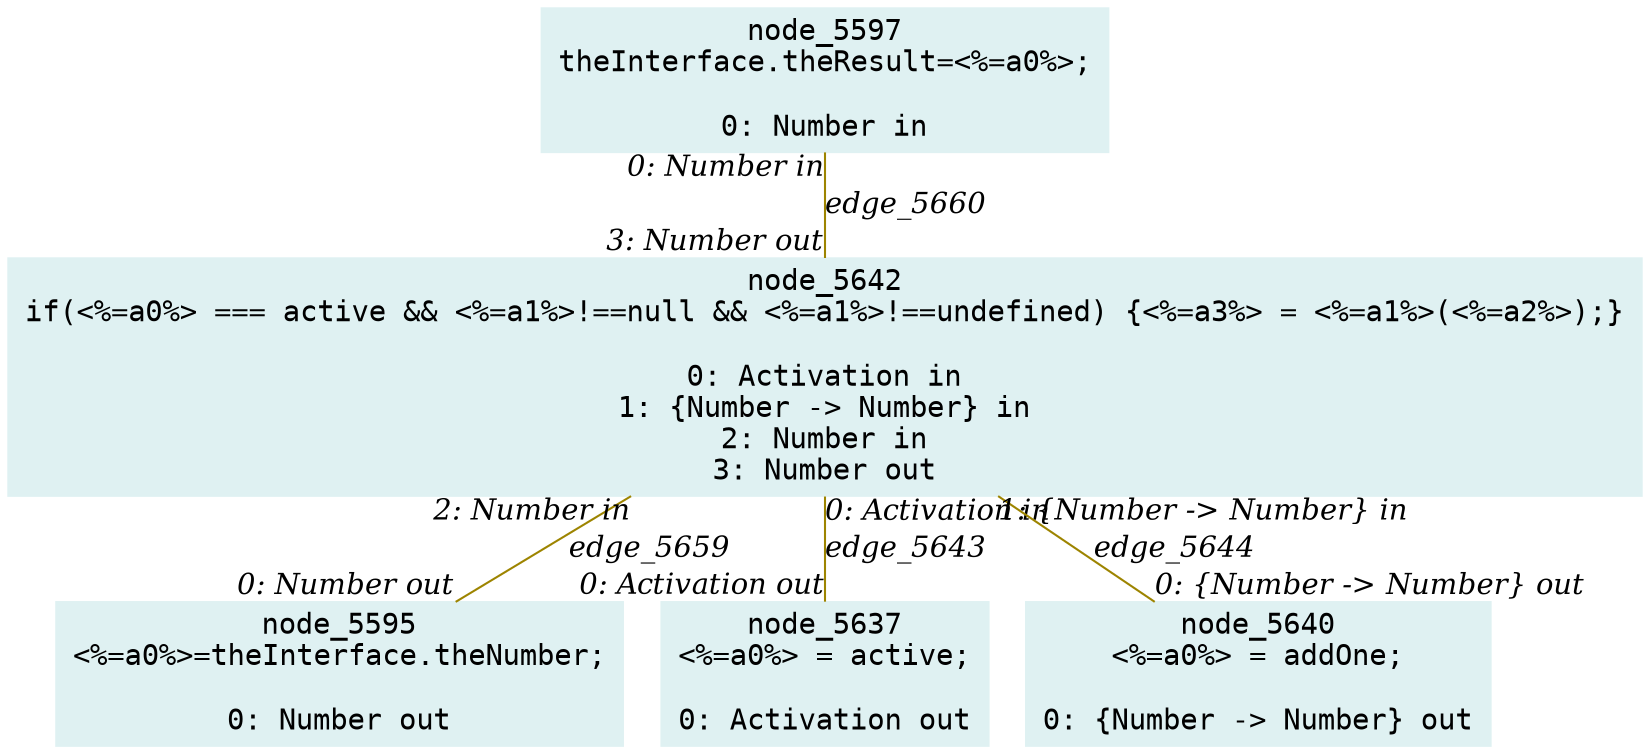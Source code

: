 digraph g{node_5595 [shape="box", style="filled", color="#dff1f2", fontname="Courier", label="node_5595
<%=a0%>=theInterface.theNumber;

0: Number out" ]
node_5597 [shape="box", style="filled", color="#dff1f2", fontname="Courier", label="node_5597
theInterface.theResult=<%=a0%>;

0: Number in" ]
node_5637 [shape="box", style="filled", color="#dff1f2", fontname="Courier", label="node_5637
<%=a0%> = active;

0: Activation out" ]
node_5640 [shape="box", style="filled", color="#dff1f2", fontname="Courier", label="node_5640
<%=a0%> = addOne;

0: {Number -> Number} out" ]
node_5642 [shape="box", style="filled", color="#dff1f2", fontname="Courier", label="node_5642
if(<%=a0%> === active && <%=a1%>!==null && <%=a1%>!==undefined) {<%=a3%> = <%=a1%>(<%=a2%>);}

0: Activation in
1: {Number -> Number} in
2: Number in
3: Number out" ]
node_5642 -> node_5637 [dir=none, arrowHead=none, fontname="Times-Italic", arrowsize=1, color="#9d8400", label="edge_5643",  headlabel="0: Activation out", taillabel="0: Activation in" ]
node_5642 -> node_5640 [dir=none, arrowHead=none, fontname="Times-Italic", arrowsize=1, color="#9d8400", label="edge_5644",  headlabel="0: {Number -> Number} out", taillabel="1: {Number -> Number} in" ]
node_5642 -> node_5595 [dir=none, arrowHead=none, fontname="Times-Italic", arrowsize=1, color="#9d8400", label="edge_5659",  headlabel="0: Number out", taillabel="2: Number in" ]
node_5597 -> node_5642 [dir=none, arrowHead=none, fontname="Times-Italic", arrowsize=1, color="#9d8400", label="edge_5660",  headlabel="3: Number out", taillabel="0: Number in" ]
}